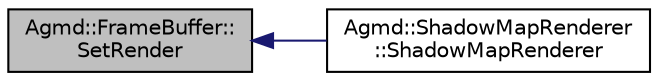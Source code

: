 digraph "Agmd::FrameBuffer::SetRender"
{
  edge [fontname="Helvetica",fontsize="10",labelfontname="Helvetica",labelfontsize="10"];
  node [fontname="Helvetica",fontsize="10",shape=record];
  rankdir="LR";
  Node1 [label="Agmd::FrameBuffer::\lSetRender",height=0.2,width=0.4,color="black", fillcolor="grey75", style="filled" fontcolor="black"];
  Node1 -> Node2 [dir="back",color="midnightblue",fontsize="10",style="solid",fontname="Helvetica"];
  Node2 [label="Agmd::ShadowMapRenderer\l::ShadowMapRenderer",height=0.2,width=0.4,color="black", fillcolor="white", style="filled",URL="$class_agmd_1_1_shadow_map_renderer.html#a567c7248fc68db71505dec99ca355232"];
}
